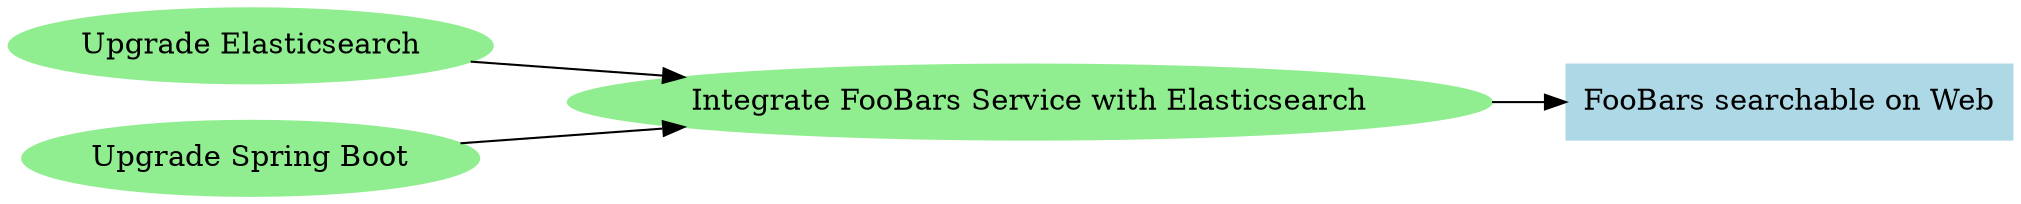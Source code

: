 digraph G {
  graph [rankdir="LR"];
  node [shape=ellipse,style=filled,color=lightgreen];
  UFS [label="Integrate FooBars Service with Elasticsearch"];
  "Upgrade Elasticsearch" -> UFS;
  "Upgrade Spring Boot" -> UFS;
  node [shape=box,style=filled,color=lightblue];
  UFS -> "FooBars searchable on Web";
}
